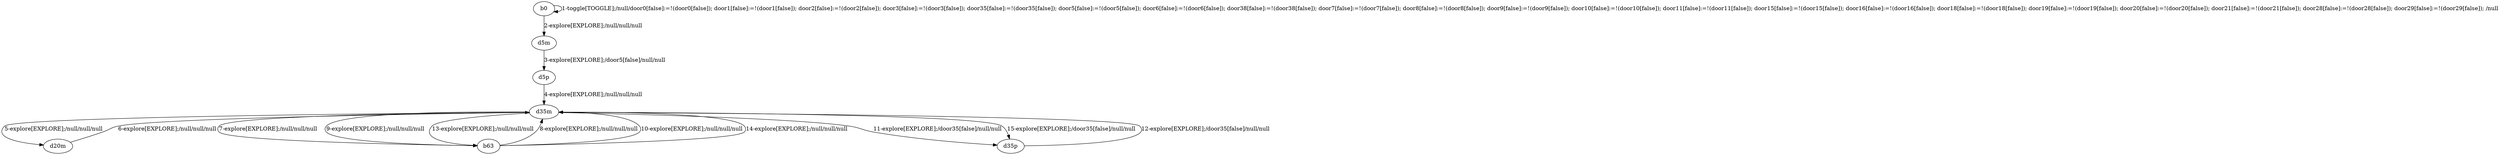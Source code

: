 # Total number of goals covered by this test: 1
# d35p --> d35m

digraph g {
"b0" -> "b0" [label = "1-toggle[TOGGLE];/null/door0[false]:=!(door0[false]); door1[false]:=!(door1[false]); door2[false]:=!(door2[false]); door3[false]:=!(door3[false]); door35[false]:=!(door35[false]); door5[false]:=!(door5[false]); door6[false]:=!(door6[false]); door38[false]:=!(door38[false]); door7[false]:=!(door7[false]); door8[false]:=!(door8[false]); door9[false]:=!(door9[false]); door10[false]:=!(door10[false]); door11[false]:=!(door11[false]); door15[false]:=!(door15[false]); door16[false]:=!(door16[false]); door18[false]:=!(door18[false]); door19[false]:=!(door19[false]); door20[false]:=!(door20[false]); door21[false]:=!(door21[false]); door28[false]:=!(door28[false]); door29[false]:=!(door29[false]); /null"];
"b0" -> "d5m" [label = "2-explore[EXPLORE];/null/null/null"];
"d5m" -> "d5p" [label = "3-explore[EXPLORE];/door5[false]/null/null"];
"d5p" -> "d35m" [label = "4-explore[EXPLORE];/null/null/null"];
"d35m" -> "d20m" [label = "5-explore[EXPLORE];/null/null/null"];
"d20m" -> "d35m" [label = "6-explore[EXPLORE];/null/null/null"];
"d35m" -> "b63" [label = "7-explore[EXPLORE];/null/null/null"];
"b63" -> "d35m" [label = "8-explore[EXPLORE];/null/null/null"];
"d35m" -> "b63" [label = "9-explore[EXPLORE];/null/null/null"];
"b63" -> "d35m" [label = "10-explore[EXPLORE];/null/null/null"];
"d35m" -> "d35p" [label = "11-explore[EXPLORE];/door35[false]/null/null"];
"d35p" -> "d35m" [label = "12-explore[EXPLORE];/door35[false]/null/null"];
"d35m" -> "b63" [label = "13-explore[EXPLORE];/null/null/null"];
"b63" -> "d35m" [label = "14-explore[EXPLORE];/null/null/null"];
"d35m" -> "d35p" [label = "15-explore[EXPLORE];/door35[false]/null/null"];
}